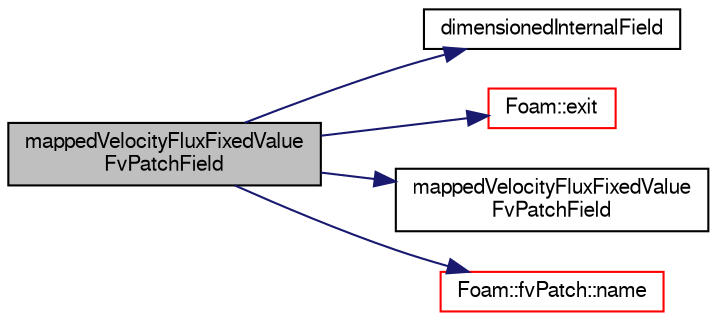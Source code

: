 digraph "mappedVelocityFluxFixedValueFvPatchField"
{
  bgcolor="transparent";
  edge [fontname="FreeSans",fontsize="10",labelfontname="FreeSans",labelfontsize="10"];
  node [fontname="FreeSans",fontsize="10",shape=record];
  rankdir="LR";
  Node58 [label="mappedVelocityFluxFixedValue\lFvPatchField",height=0.2,width=0.4,color="black", fillcolor="grey75", style="filled", fontcolor="black"];
  Node58 -> Node59 [color="midnightblue",fontsize="10",style="solid",fontname="FreeSans"];
  Node59 [label="dimensionedInternalField",height=0.2,width=0.4,color="black",URL="$a38438.html#a942cd19121a46cdc649099eb27c74b18"];
  Node58 -> Node60 [color="midnightblue",fontsize="10",style="solid",fontname="FreeSans"];
  Node60 [label="Foam::exit",height=0.2,width=0.4,color="red",URL="$a21124.html#a06ca7250d8e89caf05243ec094843642"];
  Node58 -> Node107 [color="midnightblue",fontsize="10",style="solid",fontname="FreeSans"];
  Node107 [label="mappedVelocityFluxFixedValue\lFvPatchField",height=0.2,width=0.4,color="black",URL="$a22182.html#a5d1d4eebb51e361f155c6fd6f26a4107",tooltip="Construct from patch and internal field. "];
  Node58 -> Node108 [color="midnightblue",fontsize="10",style="solid",fontname="FreeSans"];
  Node108 [label="Foam::fvPatch::name",height=0.2,width=0.4,color="red",URL="$a22870.html#acc80e00a8ac919288fb55bd14cc88bf6",tooltip="Return name. "];
}
